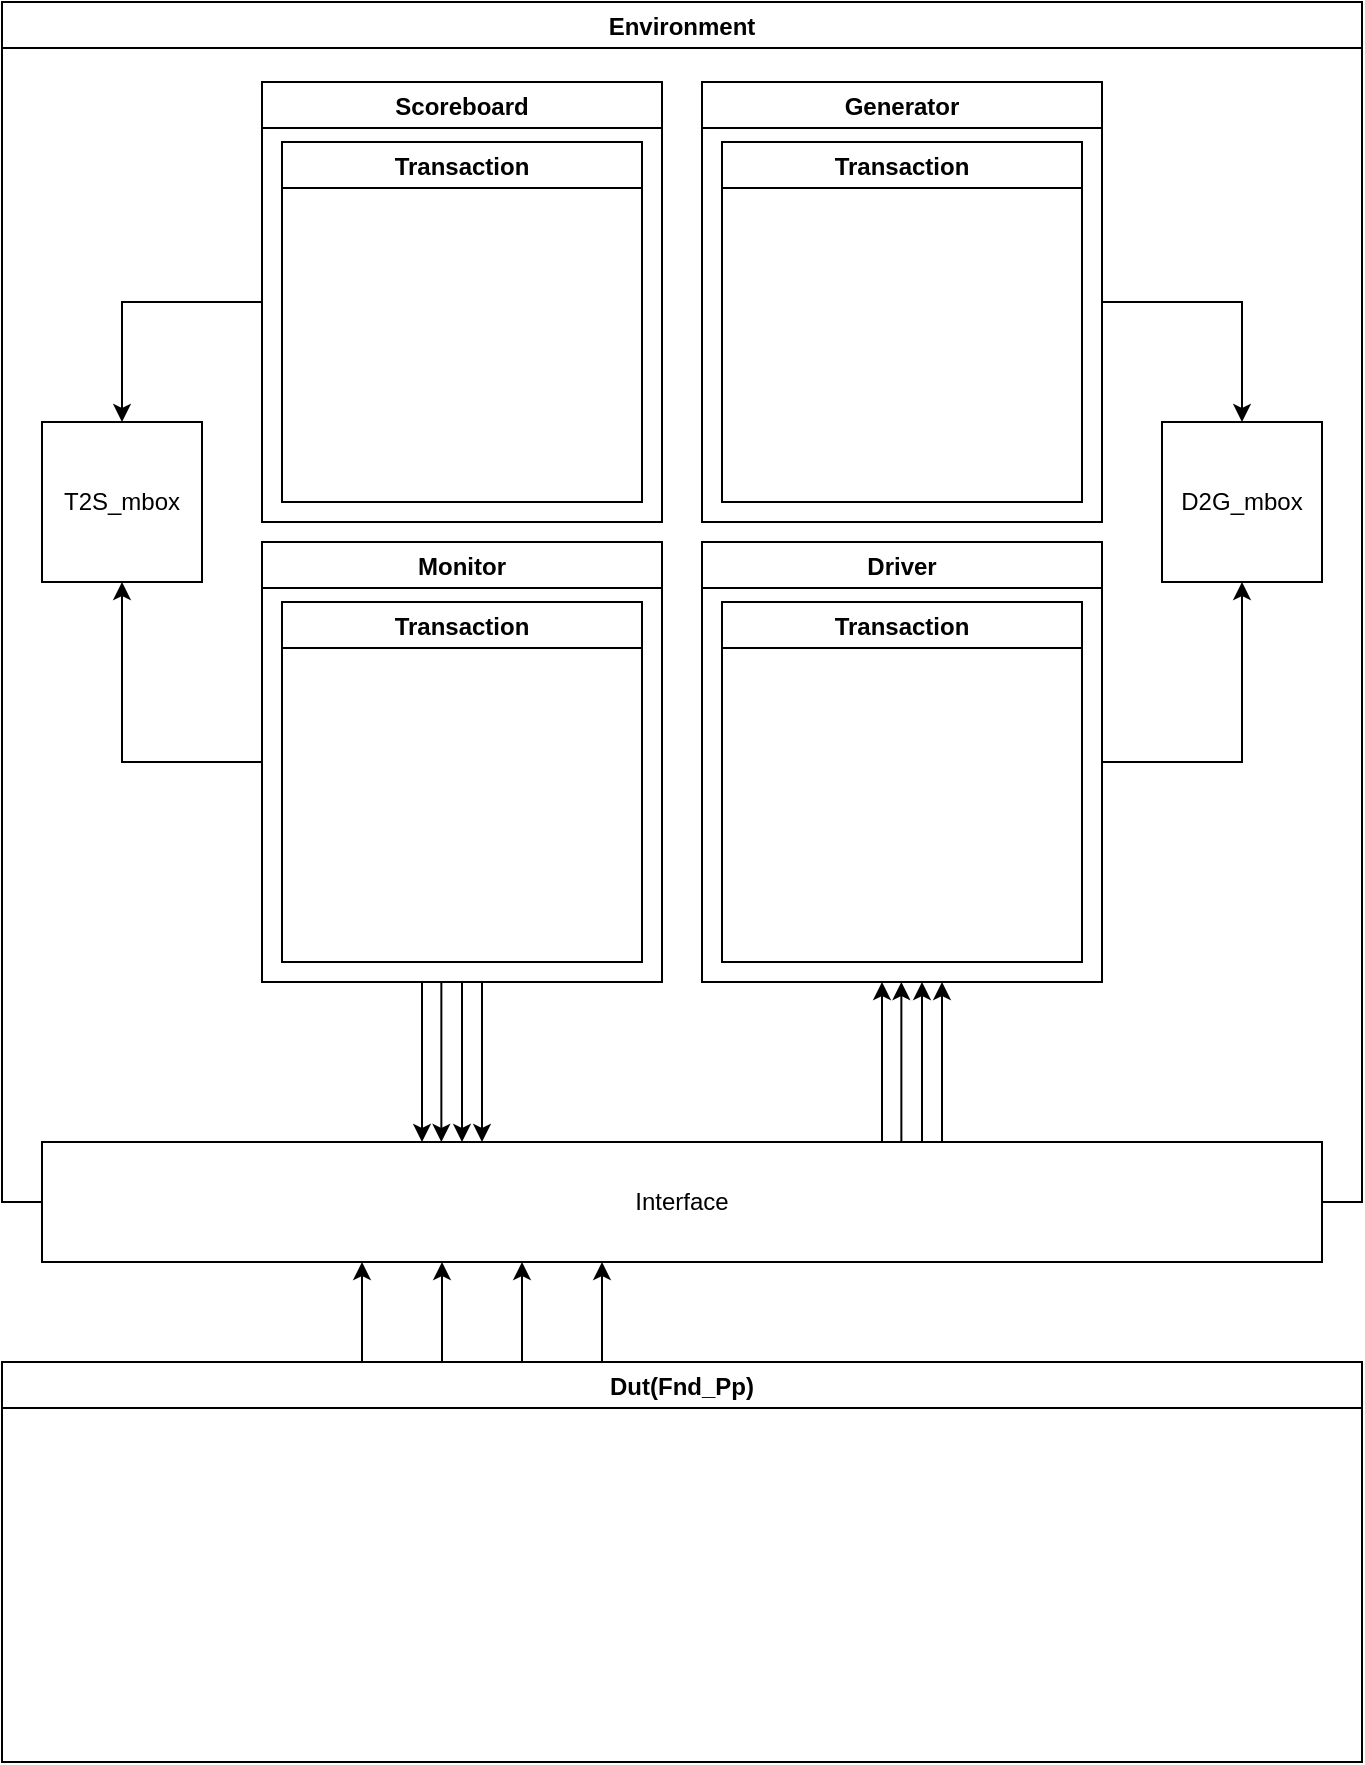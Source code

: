 <mxfile version="26.0.16">
  <diagram id="8p2O0gD7zcSRHz4o0IRK" name="페이지-1">
    <mxGraphModel dx="1098" dy="1180" grid="1" gridSize="10" guides="1" tooltips="1" connect="1" arrows="1" fold="1" page="1" pageScale="1" pageWidth="827" pageHeight="1169" math="0" shadow="0">
      <root>
        <mxCell id="0" />
        <mxCell id="1" parent="0" />
        <mxCell id="12" value="Environment" style="swimlane;" parent="1" vertex="1">
          <mxGeometry x="180" y="30" width="680" height="600" as="geometry" />
        </mxCell>
        <mxCell id="29" style="edgeStyle=orthogonalEdgeStyle;html=1;exitX=0;exitY=0.5;exitDx=0;exitDy=0;entryX=0.5;entryY=0;entryDx=0;entryDy=0;rounded=0;curved=0;" parent="12" source="13" target="25" edge="1">
          <mxGeometry relative="1" as="geometry" />
        </mxCell>
        <mxCell id="13" value="Scoreboard" style="swimlane;startSize=23;" parent="12" vertex="1">
          <mxGeometry x="130" y="40" width="200" height="220" as="geometry" />
        </mxCell>
        <mxCell id="18" value="Transaction" style="swimlane;" parent="13" vertex="1">
          <mxGeometry x="10" y="30" width="180" height="180" as="geometry" />
        </mxCell>
        <mxCell id="30" style="edgeStyle=orthogonalEdgeStyle;html=1;exitX=0;exitY=0.5;exitDx=0;exitDy=0;entryX=0.5;entryY=1;entryDx=0;entryDy=0;rounded=0;curved=0;" parent="12" source="19" target="25" edge="1">
          <mxGeometry relative="1" as="geometry" />
        </mxCell>
        <mxCell id="19" value="Monitor" style="swimlane;startSize=23;" parent="12" vertex="1">
          <mxGeometry x="130" y="270" width="200" height="220" as="geometry" />
        </mxCell>
        <mxCell id="20" value="Transaction" style="swimlane;" parent="19" vertex="1">
          <mxGeometry x="10" y="30" width="180" height="180" as="geometry" />
        </mxCell>
        <mxCell id="27" style="edgeStyle=orthogonalEdgeStyle;html=1;entryX=0.5;entryY=0;entryDx=0;entryDy=0;rounded=0;curved=0;" parent="12" source="21" target="26" edge="1">
          <mxGeometry relative="1" as="geometry" />
        </mxCell>
        <mxCell id="21" value="Generator" style="swimlane;startSize=23;" parent="12" vertex="1">
          <mxGeometry x="350" y="40" width="200" height="220" as="geometry" />
        </mxCell>
        <mxCell id="22" value="Transaction" style="swimlane;" parent="21" vertex="1">
          <mxGeometry x="10" y="30" width="180" height="180" as="geometry" />
        </mxCell>
        <mxCell id="28" style="edgeStyle=orthogonalEdgeStyle;html=1;entryX=0.5;entryY=1;entryDx=0;entryDy=0;rounded=0;curved=0;" parent="12" source="23" target="26" edge="1">
          <mxGeometry relative="1" as="geometry" />
        </mxCell>
        <mxCell id="23" value="Driver" style="swimlane;startSize=23;" parent="12" vertex="1">
          <mxGeometry x="350" y="270" width="200" height="220" as="geometry" />
        </mxCell>
        <mxCell id="24" value="Transaction" style="swimlane;" parent="23" vertex="1">
          <mxGeometry x="10" y="30" width="180" height="180" as="geometry" />
        </mxCell>
        <mxCell id="25" value="T2S_mbox" style="whiteSpace=wrap;html=1;aspect=fixed;" parent="12" vertex="1">
          <mxGeometry x="20" y="210" width="80" height="80" as="geometry" />
        </mxCell>
        <mxCell id="26" value="&lt;span style=&quot;color: rgb(0, 0, 0);&quot;&gt;D2G_mbox&lt;/span&gt;" style="whiteSpace=wrap;html=1;aspect=fixed;" parent="12" vertex="1">
          <mxGeometry x="580" y="210" width="80" height="80" as="geometry" />
        </mxCell>
        <mxCell id="38" style="edgeStyle=none;html=1;" parent="12" edge="1">
          <mxGeometry relative="1" as="geometry">
            <mxPoint x="470" y="570" as="sourcePoint" />
            <mxPoint x="470" y="490" as="targetPoint" />
          </mxGeometry>
        </mxCell>
        <mxCell id="44" style="edgeStyle=none;html=1;" parent="12" edge="1">
          <mxGeometry relative="1" as="geometry">
            <mxPoint x="460" y="570" as="sourcePoint" />
            <mxPoint x="460" y="490" as="targetPoint" />
          </mxGeometry>
        </mxCell>
        <mxCell id="45" style="edgeStyle=none;html=1;" parent="12" edge="1">
          <mxGeometry relative="1" as="geometry">
            <mxPoint x="449.68" y="570" as="sourcePoint" />
            <mxPoint x="449.68" y="490" as="targetPoint" />
          </mxGeometry>
        </mxCell>
        <mxCell id="46" style="edgeStyle=none;html=1;" parent="12" edge="1">
          <mxGeometry relative="1" as="geometry">
            <mxPoint x="440" y="570" as="sourcePoint" />
            <mxPoint x="440" y="490" as="targetPoint" />
          </mxGeometry>
        </mxCell>
        <mxCell id="47" style="edgeStyle=none;html=1;" parent="12" edge="1">
          <mxGeometry relative="1" as="geometry">
            <mxPoint x="240" y="490" as="sourcePoint" />
            <mxPoint x="240" y="570" as="targetPoint" />
          </mxGeometry>
        </mxCell>
        <mxCell id="48" style="edgeStyle=none;html=1;" parent="12" edge="1">
          <mxGeometry relative="1" as="geometry">
            <mxPoint x="230" y="490" as="sourcePoint" />
            <mxPoint x="230" y="570" as="targetPoint" />
          </mxGeometry>
        </mxCell>
        <mxCell id="49" style="edgeStyle=none;html=1;" parent="12" edge="1">
          <mxGeometry relative="1" as="geometry">
            <mxPoint x="219.68" y="490" as="sourcePoint" />
            <mxPoint x="219.68" y="570" as="targetPoint" />
          </mxGeometry>
        </mxCell>
        <mxCell id="50" style="edgeStyle=none;html=1;" parent="12" edge="1">
          <mxGeometry relative="1" as="geometry">
            <mxPoint x="210" y="490" as="sourcePoint" />
            <mxPoint x="210" y="570" as="targetPoint" />
          </mxGeometry>
        </mxCell>
        <mxCell id="31" value="Interface" style="rounded=0;whiteSpace=wrap;html=1;" parent="1" vertex="1">
          <mxGeometry x="200" y="600" width="640" height="60" as="geometry" />
        </mxCell>
        <mxCell id="37" value="Dut(Fnd_Pp)" style="swimlane;" parent="1" vertex="1">
          <mxGeometry x="180" y="710" width="680" height="200" as="geometry" />
        </mxCell>
        <mxCell id="40" style="edgeStyle=none;html=1;entryX=0.5;entryY=1;entryDx=0;entryDy=0;" parent="1" edge="1">
          <mxGeometry relative="1" as="geometry">
            <mxPoint x="480" y="710" as="sourcePoint" />
            <mxPoint x="480" y="660" as="targetPoint" />
          </mxGeometry>
        </mxCell>
        <mxCell id="41" style="edgeStyle=none;html=1;entryX=0.5;entryY=1;entryDx=0;entryDy=0;" parent="1" edge="1">
          <mxGeometry relative="1" as="geometry">
            <mxPoint x="440" y="710" as="sourcePoint" />
            <mxPoint x="440" y="660" as="targetPoint" />
          </mxGeometry>
        </mxCell>
        <mxCell id="42" style="edgeStyle=none;html=1;entryX=0.5;entryY=1;entryDx=0;entryDy=0;" parent="1" edge="1">
          <mxGeometry relative="1" as="geometry">
            <mxPoint x="400" y="710" as="sourcePoint" />
            <mxPoint x="400" y="660" as="targetPoint" />
          </mxGeometry>
        </mxCell>
        <mxCell id="43" style="edgeStyle=none;html=1;entryX=0.5;entryY=1;entryDx=0;entryDy=0;" parent="1" edge="1">
          <mxGeometry relative="1" as="geometry">
            <mxPoint x="360" y="710" as="sourcePoint" />
            <mxPoint x="360" y="660" as="targetPoint" />
          </mxGeometry>
        </mxCell>
      </root>
    </mxGraphModel>
  </diagram>
</mxfile>
